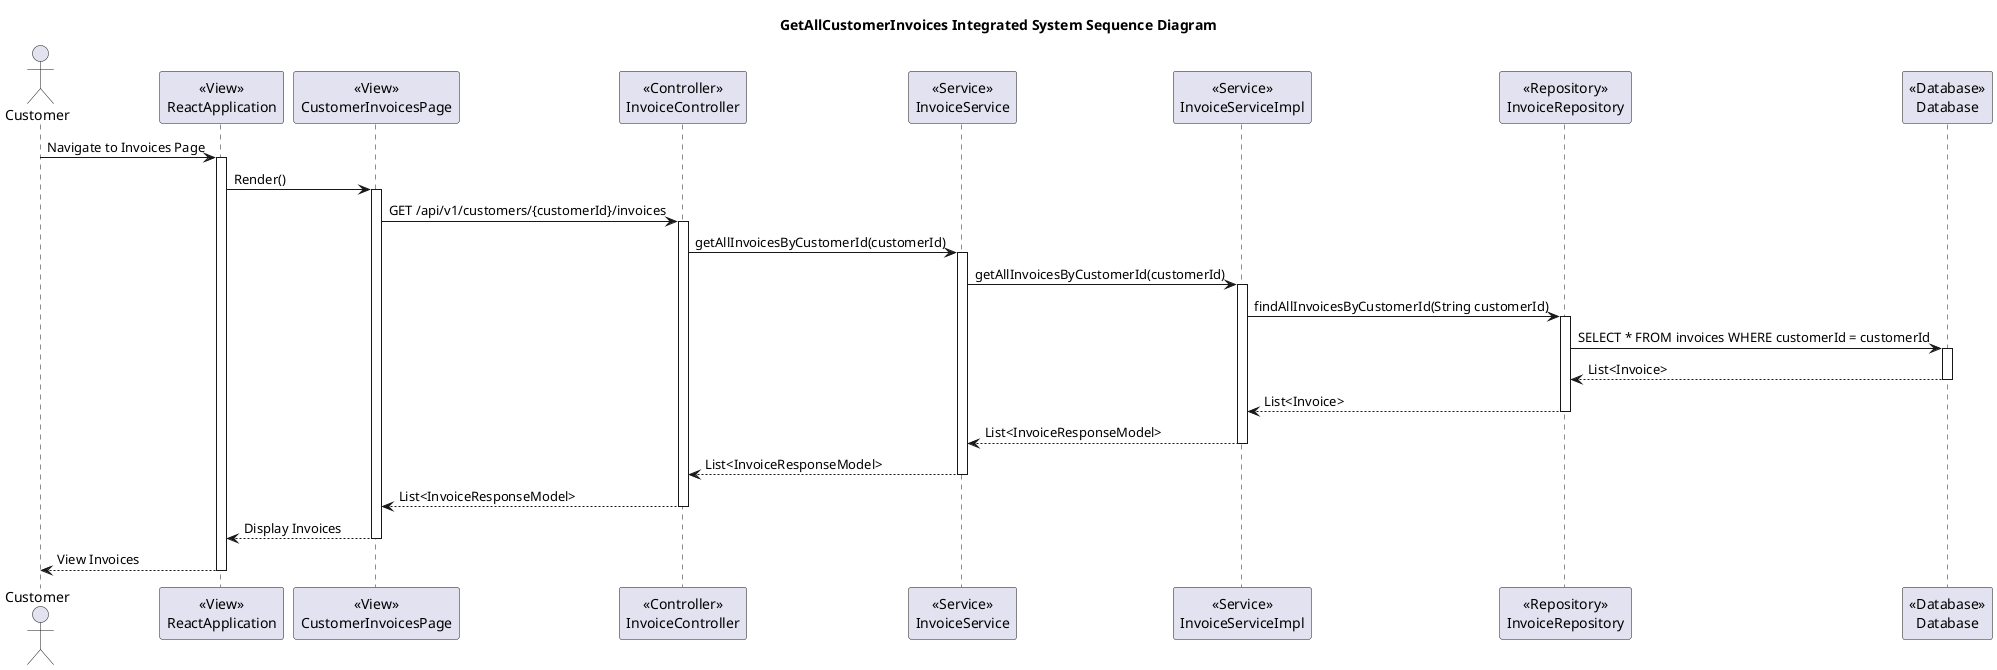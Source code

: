 @startuml
title GetAllCustomerInvoices Integrated System Sequence Diagram

actor Customer

participant ReactApplication as "<<View>>\nReactApplication"
participant CustomerInvoicesPage as "<<View>>\nCustomerInvoicesPage"
participant InvoiceController as "<<Controller>>\nInvoiceController"
participant InvoiceService as "<<Service>>\nInvoiceService"
participant InvoiceServiceImpl as "<<Service>>\nInvoiceServiceImpl"
participant InvoiceRepository as "<<Repository>>\nInvoiceRepository"
participant Database as "<<Database>>\nDatabase"

Customer -> ReactApplication: Navigate to Invoices Page
activate ReactApplication

ReactApplication -> CustomerInvoicesPage: Render()
activate CustomerInvoicesPage

CustomerInvoicesPage -> InvoiceController: GET /api/v1/customers/{customerId}/invoices
activate InvoiceController

InvoiceController -> InvoiceService: getAllInvoicesByCustomerId(customerId)
activate InvoiceService

InvoiceService -> InvoiceServiceImpl: getAllInvoicesByCustomerId(customerId)
activate InvoiceServiceImpl

InvoiceServiceImpl -> InvoiceRepository: findAllInvoicesByCustomerId(String customerId)
activate InvoiceRepository

InvoiceRepository -> Database: SELECT * FROM invoices WHERE customerId = customerId
activate Database

Database --> InvoiceRepository: List<Invoice>
deactivate Database

InvoiceRepository --> InvoiceServiceImpl: List<Invoice>
deactivate InvoiceRepository

InvoiceServiceImpl --> InvoiceService: List<InvoiceResponseModel>
deactivate InvoiceServiceImpl

InvoiceService --> InvoiceController: List<InvoiceResponseModel>
deactivate InvoiceService

InvoiceController --> CustomerInvoicesPage: List<InvoiceResponseModel>
deactivate InvoiceController

CustomerInvoicesPage --> ReactApplication: Display Invoices
deactivate CustomerInvoicesPage

ReactApplication --> Customer: View Invoices
deactivate ReactApplication

@enduml
